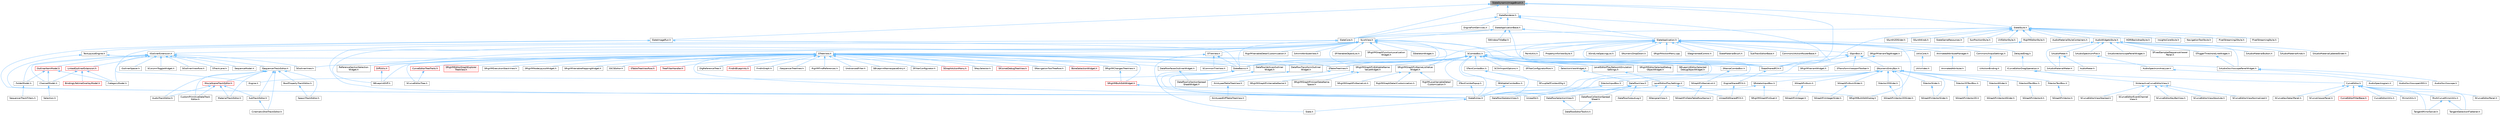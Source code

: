 digraph "SlateDynamicImageBrush.h"
{
 // INTERACTIVE_SVG=YES
 // LATEX_PDF_SIZE
  bgcolor="transparent";
  edge [fontname=Helvetica,fontsize=10,labelfontname=Helvetica,labelfontsize=10];
  node [fontname=Helvetica,fontsize=10,shape=box,height=0.2,width=0.4];
  Node1 [id="Node000001",label="SlateDynamicImageBrush.h",height=0.2,width=0.4,color="gray40", fillcolor="grey60", style="filled", fontcolor="black",tooltip=" "];
  Node1 -> Node2 [id="edge1_Node000001_Node000002",dir="back",color="steelblue1",style="solid",tooltip=" "];
  Node2 [id="Node000002",label="SlateCore.h",height=0.2,width=0.4,color="grey40", fillcolor="white", style="filled",URL="$dc/d03/SlateCore_8h.html",tooltip=" "];
  Node2 -> Node3 [id="edge2_Node000002_Node000003",dir="back",color="steelblue1",style="solid",tooltip=" "];
  Node3 [id="Node000003",label="Engine.h",height=0.2,width=0.4,color="grey40", fillcolor="white", style="filled",URL="$d1/d34/Public_2Engine_8h.html",tooltip=" "];
  Node2 -> Node4 [id="edge3_Node000002_Node000004",dir="back",color="steelblue1",style="solid",tooltip=" "];
  Node4 [id="Node000004",label="SlateBasics.h",height=0.2,width=0.4,color="grey40", fillcolor="white", style="filled",URL="$da/d2f/SlateBasics_8h.html",tooltip=" "];
  Node4 -> Node3 [id="edge4_Node000004_Node000003",dir="back",color="steelblue1",style="solid",tooltip=" "];
  Node4 -> Node5 [id="edge5_Node000004_Node000005",dir="back",color="steelblue1",style="solid",tooltip=" "];
  Node5 [id="Node000005",label="Slate.h",height=0.2,width=0.4,color="grey40", fillcolor="white", style="filled",URL="$d2/dc0/Slate_8h.html",tooltip=" "];
  Node4 -> Node6 [id="edge6_Node000004_Node000006",dir="back",color="steelblue1",style="solid",tooltip=" "];
  Node6 [id="Node000006",label="SlateExtras.h",height=0.2,width=0.4,color="grey40", fillcolor="white", style="filled",URL="$d8/dec/SlateExtras_8h.html",tooltip=" "];
  Node6 -> Node5 [id="edge7_Node000006_Node000005",dir="back",color="steelblue1",style="solid",tooltip=" "];
  Node4 -> Node7 [id="edge8_Node000004_Node000007",dir="back",color="steelblue1",style="solid",tooltip=" "];
  Node7 [id="Node000007",label="UnrealEd.h",height=0.2,width=0.4,color="grey40", fillcolor="white", style="filled",URL="$d2/d5f/UnrealEd_8h.html",tooltip=" "];
  Node1 -> Node8 [id="edge9_Node000001_Node000008",dir="back",color="steelblue1",style="solid",tooltip=" "];
  Node8 [id="Node000008",label="SlateImageRun.h",height=0.2,width=0.4,color="grey40", fillcolor="white", style="filled",URL="$d5/d9c/SlateImageRun_8h.html",tooltip=" "];
  Node8 -> Node4 [id="edge10_Node000008_Node000004",dir="back",color="steelblue1",style="solid",tooltip=" "];
  Node8 -> Node6 [id="edge11_Node000008_Node000006",dir="back",color="steelblue1",style="solid",tooltip=" "];
  Node8 -> Node9 [id="edge12_Node000008_Node000009",dir="back",color="steelblue1",style="solid",tooltip=" "];
  Node9 [id="Node000009",label="TextLayoutEngine.h",height=0.2,width=0.4,color="grey40", fillcolor="white", style="filled",URL="$da/d06/TextLayoutEngine_8h.html",tooltip=" "];
  Node9 -> Node4 [id="edge13_Node000009_Node000004",dir="back",color="steelblue1",style="solid",tooltip=" "];
  Node9 -> Node6 [id="edge14_Node000009_Node000006",dir="back",color="steelblue1",style="solid",tooltip=" "];
  Node1 -> Node10 [id="edge15_Node000001_Node000010",dir="back",color="steelblue1",style="solid",tooltip=" "];
  Node10 [id="Node000010",label="SlateRenderer.h",height=0.2,width=0.4,color="grey40", fillcolor="white", style="filled",URL="$d7/d93/SlateRenderer_8h.html",tooltip=" "];
  Node10 -> Node11 [id="edge16_Node000010_Node000011",dir="back",color="steelblue1",style="solid",tooltip=" "];
  Node11 [id="Node000011",label="EngineFontServices.h",height=0.2,width=0.4,color="grey40", fillcolor="white", style="filled",URL="$d2/df7/EngineFontServices_8h.html",tooltip=" "];
  Node10 -> Node12 [id="edge17_Node000010_Node000012",dir="back",color="steelblue1",style="solid",tooltip=" "];
  Node12 [id="Node000012",label="SlateApplication.h",height=0.2,width=0.4,color="grey40", fillcolor="white", style="filled",URL="$db/d28/SlateApplication_8h.html",tooltip=" "];
  Node12 -> Node13 [id="edge18_Node000012_Node000013",dir="back",color="steelblue1",style="solid",tooltip=" "];
  Node13 [id="Node000013",label="AnimatedAttributeManager.h",height=0.2,width=0.4,color="grey40", fillcolor="white", style="filled",URL="$d8/d68/AnimatedAttributeManager_8h.html",tooltip=" "];
  Node13 -> Node14 [id="edge19_Node000013_Node000014",dir="back",color="steelblue1",style="solid",tooltip=" "];
  Node14 [id="Node000014",label="AnimatedAttribute.h",height=0.2,width=0.4,color="grey40", fillcolor="white", style="filled",URL="$dd/df4/AnimatedAttribute_8h.html",tooltip=" "];
  Node12 -> Node15 [id="edge20_Node000012_Node000015",dir="back",color="steelblue1",style="solid",tooltip=" "];
  Node15 [id="Node000015",label="CommonUIActionRouterBase.h",height=0.2,width=0.4,color="grey40", fillcolor="white", style="filled",URL="$d9/dd5/CommonUIActionRouterBase_8h.html",tooltip=" "];
  Node12 -> Node16 [id="edge21_Node000012_Node000016",dir="back",color="steelblue1",style="solid",tooltip=" "];
  Node16 [id="Node000016",label="CommonUIInputSettings.h",height=0.2,width=0.4,color="grey40", fillcolor="white", style="filled",URL="$d4/d5b/CommonUIInputSettings_8h.html",tooltip=" "];
  Node16 -> Node17 [id="edge22_Node000016_Node000017",dir="back",color="steelblue1",style="solid",tooltip=" "];
  Node17 [id="Node000017",label="UIActionBinding.h",height=0.2,width=0.4,color="grey40", fillcolor="white", style="filled",URL="$d9/d31/UIActionBinding_8h.html",tooltip=" "];
  Node12 -> Node18 [id="edge23_Node000012_Node000018",dir="back",color="steelblue1",style="solid",tooltip=" "];
  Node18 [id="Node000018",label="DelayedDrag.h",height=0.2,width=0.4,color="grey40", fillcolor="white", style="filled",URL="$d7/d2b/DelayedDrag_8h.html",tooltip=" "];
  Node18 -> Node19 [id="edge24_Node000018_Node000019",dir="back",color="steelblue1",style="solid",tooltip=" "];
  Node19 [id="Node000019",label="ICurveEditorDragOperation.h",height=0.2,width=0.4,color="grey40", fillcolor="white", style="filled",URL="$d7/d15/ICurveEditorDragOperation_8h.html",tooltip=" "];
  Node19 -> Node20 [id="edge25_Node000019_Node000020",dir="back",color="steelblue1",style="solid",tooltip=" "];
  Node20 [id="Node000020",label="CurveEditor.h",height=0.2,width=0.4,color="grey40", fillcolor="white", style="filled",URL="$d1/d27/CurveEditor_8h.html",tooltip=" "];
  Node20 -> Node21 [id="edge26_Node000020_Node000021",dir="back",color="steelblue1",style="solid",tooltip=" "];
  Node21 [id="Node000021",label="CurveEditorFilterBase.h",height=0.2,width=0.4,color="red", fillcolor="#FFF0F0", style="filled",URL="$d9/d6a/CurveEditorFilterBase_8h.html",tooltip=" "];
  Node20 -> Node30 [id="edge27_Node000020_Node000030",dir="back",color="steelblue1",style="solid",tooltip=" "];
  Node30 [id="Node000030",label="CurveEditorUtils.h",height=0.2,width=0.4,color="grey40", fillcolor="white", style="filled",URL="$d3/d81/CurveEditorUtils_8h.html",tooltip=" "];
  Node20 -> Node31 [id="edge28_Node000020_Node000031",dir="back",color="steelblue1",style="solid",tooltip=" "];
  Node31 [id="Node000031",label="MirrorUtils.h",height=0.2,width=0.4,color="grey40", fillcolor="white", style="filled",URL="$da/d75/MirrorUtils_8h.html",tooltip=" "];
  Node20 -> Node32 [id="edge29_Node000020_Node000032",dir="back",color="steelblue1",style="solid",tooltip=" "];
  Node32 [id="Node000032",label="MultiCurveMirrorUtils.h",height=0.2,width=0.4,color="grey40", fillcolor="white", style="filled",URL="$da/d1b/MultiCurveMirrorUtils_8h.html",tooltip=" "];
  Node32 -> Node33 [id="edge30_Node000032_Node000033",dir="back",color="steelblue1",style="solid",tooltip=" "];
  Node33 [id="Node000033",label="TangentMirrorSolver.h",height=0.2,width=0.4,color="grey40", fillcolor="white", style="filled",URL="$dc/dea/TangentMirrorSolver_8h.html",tooltip=" "];
  Node32 -> Node34 [id="edge31_Node000032_Node000034",dir="back",color="steelblue1",style="solid",tooltip=" "];
  Node34 [id="Node000034",label="TangentSelectionFlattener.h",height=0.2,width=0.4,color="grey40", fillcolor="white", style="filled",URL="$d7/dd8/TangentSelectionFlattener_8h.html",tooltip=" "];
  Node20 -> Node29 [id="edge32_Node000020_Node000029",dir="back",color="steelblue1",style="solid",tooltip=" "];
  Node29 [id="Node000029",label="SCurveEditorPanel.h",height=0.2,width=0.4,color="grey40", fillcolor="white", style="filled",URL="$db/d60/SCurveEditorPanel_8h.html",tooltip=" "];
  Node20 -> Node35 [id="edge33_Node000020_Node000035",dir="back",color="steelblue1",style="solid",tooltip=" "];
  Node35 [id="Node000035",label="SCurveKeyDetailPanel.h",height=0.2,width=0.4,color="grey40", fillcolor="white", style="filled",URL="$d9/d1c/SCurveKeyDetailPanel_8h.html",tooltip=" "];
  Node20 -> Node36 [id="edge34_Node000020_Node000036",dir="back",color="steelblue1",style="solid",tooltip=" "];
  Node36 [id="Node000036",label="SCurveViewerPanel.h",height=0.2,width=0.4,color="grey40", fillcolor="white", style="filled",URL="$de/d3b/SCurveViewerPanel_8h.html",tooltip=" "];
  Node20 -> Node33 [id="edge35_Node000020_Node000033",dir="back",color="steelblue1",style="solid",tooltip=" "];
  Node20 -> Node34 [id="edge36_Node000020_Node000034",dir="back",color="steelblue1",style="solid",tooltip=" "];
  Node19 -> Node37 [id="edge37_Node000019_Node000037",dir="back",color="steelblue1",style="solid",tooltip=" "];
  Node37 [id="Node000037",label="SInteractiveCurveEditorView.h",height=0.2,width=0.4,color="grey40", fillcolor="white", style="filled",URL="$d2/dd9/SInteractiveCurveEditorView_8h.html",tooltip=" "];
  Node37 -> Node38 [id="edge38_Node000037_Node000038",dir="back",color="steelblue1",style="solid",tooltip=" "];
  Node38 [id="Node000038",label="SCurveEditorEventChannel\lView.h",height=0.2,width=0.4,color="grey40", fillcolor="white", style="filled",URL="$d9/df1/SCurveEditorEventChannelView_8h.html",tooltip=" "];
  Node37 -> Node39 [id="edge39_Node000037_Node000039",dir="back",color="steelblue1",style="solid",tooltip=" "];
  Node39 [id="Node000039",label="SCurveEditorKeyBarView.h",height=0.2,width=0.4,color="grey40", fillcolor="white", style="filled",URL="$d8/d9c/SCurveEditorKeyBarView_8h.html",tooltip=" "];
  Node37 -> Node40 [id="edge40_Node000037_Node000040",dir="back",color="steelblue1",style="solid",tooltip=" "];
  Node40 [id="Node000040",label="SCurveEditorViewAbsolute.h",height=0.2,width=0.4,color="grey40", fillcolor="white", style="filled",URL="$d0/d52/SCurveEditorViewAbsolute_8h.html",tooltip=" "];
  Node37 -> Node41 [id="edge41_Node000037_Node000041",dir="back",color="steelblue1",style="solid",tooltip=" "];
  Node41 [id="Node000041",label="SCurveEditorViewNormalized.h",height=0.2,width=0.4,color="grey40", fillcolor="white", style="filled",URL="$d5/de3/SCurveEditorViewNormalized_8h.html",tooltip=" "];
  Node37 -> Node42 [id="edge42_Node000037_Node000042",dir="back",color="steelblue1",style="solid",tooltip=" "];
  Node42 [id="Node000042",label="SCurveEditorViewStacked.h",height=0.2,width=0.4,color="grey40", fillcolor="white", style="filled",URL="$d0/d5a/SCurveEditorViewStacked_8h.html",tooltip=" "];
  Node12 -> Node43 [id="edge43_Node000012_Node000043",dir="back",color="steelblue1",style="solid",tooltip=" "];
  Node43 [id="Node000043",label="PaintUtils.h",height=0.2,width=0.4,color="grey40", fillcolor="white", style="filled",URL="$d9/da6/PaintUtils_8h.html",tooltip=" "];
  Node12 -> Node44 [id="edge44_Node000012_Node000044",dir="back",color="steelblue1",style="solid",tooltip=" "];
  Node44 [id="Node000044",label="PropertyInfoViewStyle.h",height=0.2,width=0.4,color="grey40", fillcolor="white", style="filled",URL="$d0/da8/PropertyInfoViewStyle_8h.html",tooltip=" "];
  Node12 -> Node45 [id="edge45_Node000012_Node000045",dir="back",color="steelblue1",style="solid",tooltip=" "];
  Node45 [id="Node000045",label="SComboBox.h",height=0.2,width=0.4,color="grey40", fillcolor="white", style="filled",URL="$d2/dd5/SComboBox_8h.html",tooltip=" "];
  Node45 -> Node46 [id="edge46_Node000045_Node000046",dir="back",color="steelblue1",style="solid",tooltip=" "];
  Node46 [id="Node000046",label="DataflowTransformOutliner\lWidget.h",height=0.2,width=0.4,color="grey40", fillcolor="white", style="filled",URL="$d8/df9/DataflowTransformOutlinerWidget_8h.html",tooltip=" "];
  Node46 -> Node47 [id="edge47_Node000046_Node000047",dir="back",color="steelblue1",style="solid",tooltip=" "];
  Node47 [id="Node000047",label="DataflowCollectionSpread\lSheetWidget.h",height=0.2,width=0.4,color="grey40", fillcolor="white", style="filled",URL="$da/da3/DataflowCollectionSpreadSheetWidget_8h.html",tooltip=" "];
  Node45 -> Node48 [id="edge48_Node000045_Node000048",dir="back",color="steelblue1",style="solid",tooltip=" "];
  Node48 [id="Node000048",label="DataflowVerticesOutliner\lWidget.h",height=0.2,width=0.4,color="grey40", fillcolor="white", style="filled",URL="$dd/deb/DataflowVerticesOutlinerWidget_8h.html",tooltip=" "];
  Node48 -> Node47 [id="edge49_Node000048_Node000047",dir="back",color="steelblue1",style="solid",tooltip=" "];
  Node45 -> Node49 [id="edge50_Node000045_Node000049",dir="back",color="steelblue1",style="solid",tooltip=" "];
  Node49 [id="Node000049",label="LevelEditorPlayNetworkEmulation\lSettings.h",height=0.2,width=0.4,color="grey40", fillcolor="white", style="filled",URL="$d4/d35/LevelEditorPlayNetworkEmulationSettings_8h.html",tooltip=" "];
  Node49 -> Node50 [id="edge51_Node000049_Node000050",dir="back",color="steelblue1",style="solid",tooltip=" "];
  Node50 [id="Node000050",label="LevelEditorPlaySettings.h",height=0.2,width=0.4,color="grey40", fillcolor="white", style="filled",URL="$d4/d3b/LevelEditorPlaySettings_8h.html",tooltip=" "];
  Node50 -> Node51 [id="edge52_Node000050_Node000051",dir="back",color="steelblue1",style="solid",tooltip=" "];
  Node51 [id="Node000051",label="SDesignerView.h",height=0.2,width=0.4,color="grey40", fillcolor="white", style="filled",URL="$d2/d14/SDesignerView_8h.html",tooltip=" "];
  Node50 -> Node7 [id="edge53_Node000050_Node000007",dir="back",color="steelblue1",style="solid",tooltip=" "];
  Node50 -> Node52 [id="edge54_Node000050_Node000052",dir="back",color="steelblue1",style="solid",tooltip=" "];
  Node52 [id="Node000052",label="UnrealEdSharedPCH.h",height=0.2,width=0.4,color="grey40", fillcolor="white", style="filled",URL="$d1/de6/UnrealEdSharedPCH_8h.html",tooltip=" "];
  Node45 -> Node53 [id="edge55_Node000045_Node000053",dir="back",color="steelblue1",style="solid",tooltip=" "];
  Node53 [id="Node000053",label="SAudioOscilloscopePanelWidget.h",height=0.2,width=0.4,color="grey40", fillcolor="white", style="filled",URL="$db/d7e/SAudioOscilloscopePanelWidget_8h.html",tooltip=" "];
  Node53 -> Node54 [id="edge56_Node000053_Node000054",dir="back",color="steelblue1",style="solid",tooltip=" "];
  Node54 [id="Node000054",label="AudioOscilloscope.h",height=0.2,width=0.4,color="grey40", fillcolor="white", style="filled",URL="$d5/d81/AudioOscilloscope_8h.html",tooltip=" "];
  Node53 -> Node55 [id="edge57_Node000053_Node000055",dir="back",color="steelblue1",style="solid",tooltip=" "];
  Node55 [id="Node000055",label="AudioOscilloscopeUMG.h",height=0.2,width=0.4,color="grey40", fillcolor="white", style="filled",URL="$df/de7/AudioOscilloscopeUMG_8h.html",tooltip=" "];
  Node45 -> Node56 [id="edge58_Node000045_Node000056",dir="back",color="steelblue1",style="solid",tooltip=" "];
  Node56 [id="Node000056",label="SBlueprintEditorSelected\lDebugObjectWidget.h",height=0.2,width=0.4,color="grey40", fillcolor="white", style="filled",URL="$de/d6c/SBlueprintEditorSelectedDebugObjectWidget_8h.html",tooltip=" "];
  Node45 -> Node57 [id="edge59_Node000045_Node000057",dir="back",color="steelblue1",style="solid",tooltip=" "];
  Node57 [id="Node000057",label="SCSVImportOptions.h",height=0.2,width=0.4,color="grey40", fillcolor="white", style="filled",URL="$d7/dfe/SCSVImportOptions_8h.html",tooltip=" "];
  Node45 -> Node58 [id="edge60_Node000045_Node000058",dir="back",color="steelblue1",style="solid",tooltip=" "];
  Node58 [id="Node000058",label="SEditableComboBox.h",height=0.2,width=0.4,color="grey40", fillcolor="white", style="filled",URL="$d0/d8c/SEditableComboBox_8h.html",tooltip=" "];
  Node58 -> Node6 [id="edge61_Node000058_Node000006",dir="back",color="steelblue1",style="solid",tooltip=" "];
  Node45 -> Node59 [id="edge62_Node000045_Node000059",dir="back",color="steelblue1",style="solid",tooltip=" "];
  Node59 [id="Node000059",label="SFilterConfiguratorRow.h",height=0.2,width=0.4,color="grey40", fillcolor="white", style="filled",URL="$d2/d18/SFilterConfiguratorRow_8h.html",tooltip=" "];
  Node45 -> Node60 [id="edge63_Node000045_Node000060",dir="back",color="steelblue1",style="solid",tooltip=" "];
  Node60 [id="Node000060",label="SNameComboBox.h",height=0.2,width=0.4,color="grey40", fillcolor="white", style="filled",URL="$d8/d4b/SNameComboBox_8h.html",tooltip=" "];
  Node60 -> Node61 [id="edge64_Node000060_Node000061",dir="back",color="steelblue1",style="solid",tooltip=" "];
  Node61 [id="Node000061",label="SGraphPinNameList.h",height=0.2,width=0.4,color="grey40", fillcolor="white", style="filled",URL="$d4/d09/SGraphPinNameList_8h.html",tooltip=" "];
  Node61 -> Node62 [id="edge65_Node000061_Node000062",dir="back",color="steelblue1",style="solid",tooltip=" "];
  Node62 [id="Node000062",label="SGraphPinDataTableRowName.h",height=0.2,width=0.4,color="grey40", fillcolor="white", style="filled",URL="$d3/d40/SGraphPinDataTableRowName_8h.html",tooltip=" "];
  Node45 -> Node63 [id="edge66_Node000045_Node000063",dir="back",color="steelblue1",style="solid",tooltip=" "];
  Node63 [id="Node000063",label="SRigVMEditorSelectedDebug\lObjectWidget.h",height=0.2,width=0.4,color="grey40", fillcolor="white", style="filled",URL="$d9/dcd/SRigVMEditorSelectedDebugObjectWidget_8h.html",tooltip=" "];
  Node45 -> Node64 [id="edge67_Node000045_Node000064",dir="back",color="steelblue1",style="solid",tooltip=" "];
  Node64 [id="Node000064",label="SRigVMGraphPinEditableName\lValueWidget.h",height=0.2,width=0.4,color="grey40", fillcolor="white", style="filled",URL="$da/d0c/SRigVMGraphPinEditableNameValueWidget_8h.html",tooltip=" "];
  Node64 -> Node65 [id="edge68_Node000064_Node000065",dir="back",color="steelblue1",style="solid",tooltip=" "];
  Node65 [id="Node000065",label="SRigVMGraphPinUserDataName\lSpace.h",height=0.2,width=0.4,color="grey40", fillcolor="white", style="filled",URL="$d7/dfd/SRigVMGraphPinUserDataNameSpace_8h.html",tooltip=" "];
  Node64 -> Node66 [id="edge69_Node000064_Node000066",dir="back",color="steelblue1",style="solid",tooltip=" "];
  Node66 [id="Node000066",label="SRigVMGraphPinVariableName.h",height=0.2,width=0.4,color="grey40", fillcolor="white", style="filled",URL="$d0/da1/SRigVMGraphPinVariableName_8h.html",tooltip=" "];
  Node45 -> Node67 [id="edge70_Node000045_Node000067",dir="back",color="steelblue1",style="solid",tooltip=" "];
  Node67 [id="Node000067",label="SRigVMGraphPinNameListValue\lWidget.h",height=0.2,width=0.4,color="grey40", fillcolor="white", style="filled",URL="$dc/dac/SRigVMGraphPinNameListValueWidget_8h.html",tooltip=" "];
  Node67 -> Node68 [id="edge71_Node000067_Node000068",dir="back",color="steelblue1",style="solid",tooltip=" "];
  Node68 [id="Node000068",label="RigVMGraphDetailCustomization.h",height=0.2,width=0.4,color="grey40", fillcolor="white", style="filled",URL="$da/d8c/RigVMGraphDetailCustomization_8h.html",tooltip=" "];
  Node67 -> Node69 [id="edge72_Node000067_Node000069",dir="back",color="steelblue1",style="solid",tooltip=" "];
  Node69 [id="Node000069",label="RigVMLocalVariableDetail\lCustomization.h",height=0.2,width=0.4,color="grey40", fillcolor="white", style="filled",URL="$de/de8/RigVMLocalVariableDetailCustomization_8h.html",tooltip=" "];
  Node67 -> Node70 [id="edge73_Node000067_Node000070",dir="back",color="steelblue1",style="solid",tooltip=" "];
  Node70 [id="Node000070",label="SRigVMGraphPinNameList.h",height=0.2,width=0.4,color="grey40", fillcolor="white", style="filled",URL="$d7/dfc/SRigVMGraphPinNameList_8h.html",tooltip=" "];
  Node45 -> Node71 [id="edge74_Node000045_Node000071",dir="back",color="steelblue1",style="solid",tooltip=" "];
  Node71 [id="Node000071",label="STableTreeView.h",height=0.2,width=0.4,color="grey40", fillcolor="white", style="filled",URL="$dd/d46/STableTreeView_8h.html",tooltip=" "];
  Node71 -> Node72 [id="edge75_Node000071_Node000072",dir="back",color="steelblue1",style="solid",tooltip=" "];
  Node72 [id="Node000072",label="SUntypedTableTreeView.h",height=0.2,width=0.4,color="grey40", fillcolor="white", style="filled",URL="$da/dc1/SUntypedTableTreeView_8h.html",tooltip=" "];
  Node72 -> Node73 [id="edge76_Node000072_Node000073",dir="back",color="steelblue1",style="solid",tooltip=" "];
  Node73 [id="Node000073",label="SUntypedDiffTableTreeView.h",height=0.2,width=0.4,color="grey40", fillcolor="white", style="filled",URL="$d2/dd2/SUntypedDiffTableTreeView_8h.html",tooltip=" "];
  Node45 -> Node74 [id="edge77_Node000045_Node000074",dir="back",color="steelblue1",style="solid",tooltip=" "];
  Node74 [id="Node000074",label="STextComboBox.h",height=0.2,width=0.4,color="grey40", fillcolor="white", style="filled",URL="$d6/d14/STextComboBox_8h.html",tooltip=" "];
  Node74 -> Node75 [id="edge78_Node000074_Node000075",dir="back",color="steelblue1",style="solid",tooltip=" "];
  Node75 [id="Node000075",label="SFixupSelfContextDlg.h",height=0.2,width=0.4,color="grey40", fillcolor="white", style="filled",URL="$d5/da4/SFixupSelfContextDlg_8h.html",tooltip=" "];
  Node74 -> Node6 [id="edge79_Node000074_Node000006",dir="back",color="steelblue1",style="solid",tooltip=" "];
  Node45 -> Node76 [id="edge80_Node000045_Node000076",dir="back",color="steelblue1",style="solid",tooltip=" "];
  Node76 [id="Node000076",label="STextComboPopup.h",height=0.2,width=0.4,color="grey40", fillcolor="white", style="filled",URL="$d1/d76/STextComboPopup_8h.html",tooltip=" "];
  Node76 -> Node6 [id="edge81_Node000076_Node000006",dir="back",color="steelblue1",style="solid",tooltip=" "];
  Node45 -> Node77 [id="edge82_Node000045_Node000077",dir="back",color="steelblue1",style="solid",tooltip=" "];
  Node77 [id="Node000077",label="SelectionViewWidget.h",height=0.2,width=0.4,color="grey40", fillcolor="white", style="filled",URL="$dc/db5/SelectionViewWidget_8h.html",tooltip=" "];
  Node77 -> Node78 [id="edge83_Node000077_Node000078",dir="back",color="steelblue1",style="solid",tooltip=" "];
  Node78 [id="Node000078",label="DataflowView.h",height=0.2,width=0.4,color="grey40", fillcolor="white", style="filled",URL="$d4/d2e/DataflowView_8h.html",tooltip=" "];
  Node78 -> Node79 [id="edge84_Node000078_Node000079",dir="back",color="steelblue1",style="solid",tooltip=" "];
  Node79 [id="Node000079",label="DataflowCollectionSpread\lSheet.h",height=0.2,width=0.4,color="grey40", fillcolor="white", style="filled",URL="$da/da7/DataflowCollectionSpreadSheet_8h.html",tooltip=" "];
  Node79 -> Node80 [id="edge85_Node000079_Node000080",dir="back",color="steelblue1",style="solid",tooltip=" "];
  Node80 [id="Node000080",label="DataflowEditorToolkit.h",height=0.2,width=0.4,color="grey40", fillcolor="white", style="filled",URL="$d8/d80/DataflowEditorToolkit_8h.html",tooltip=" "];
  Node78 -> Node81 [id="edge86_Node000078_Node000081",dir="back",color="steelblue1",style="solid",tooltip=" "];
  Node81 [id="Node000081",label="DataflowOutputLog.h",height=0.2,width=0.4,color="grey40", fillcolor="white", style="filled",URL="$df/d1e/DataflowOutputLog_8h.html",tooltip=" "];
  Node78 -> Node82 [id="edge87_Node000078_Node000082",dir="back",color="steelblue1",style="solid",tooltip=" "];
  Node82 [id="Node000082",label="DataflowSelectionView.h",height=0.2,width=0.4,color="grey40", fillcolor="white", style="filled",URL="$d6/d34/DataflowSelectionView_8h.html",tooltip=" "];
  Node82 -> Node80 [id="edge88_Node000082_Node000080",dir="back",color="steelblue1",style="solid",tooltip=" "];
  Node78 -> Node83 [id="edge89_Node000078_Node000083",dir="back",color="steelblue1",style="solid",tooltip=" "];
  Node83 [id="Node000083",label="DataflowSkeletonView.h",height=0.2,width=0.4,color="grey40", fillcolor="white", style="filled",URL="$d7/df7/DataflowSkeletonView_8h.html",tooltip=" "];
  Node45 -> Node4 [id="edge90_Node000045_Node000004",dir="back",color="steelblue1",style="solid",tooltip=" "];
  Node45 -> Node6 [id="edge91_Node000045_Node000006",dir="back",color="steelblue1",style="solid",tooltip=" "];
  Node45 -> Node84 [id="edge92_Node000045_Node000084",dir="back",color="steelblue1",style="solid",tooltip=" "];
  Node84 [id="Node000084",label="SlateSharedPCH.h",height=0.2,width=0.4,color="grey40", fillcolor="white", style="filled",URL="$d1/dfc/SlateSharedPCH_8h.html",tooltip=" "];
  Node84 -> Node85 [id="edge93_Node000084_Node000085",dir="back",color="steelblue1",style="solid",tooltip=" "];
  Node85 [id="Node000085",label="EngineSharedPCH.h",height=0.2,width=0.4,color="grey40", fillcolor="white", style="filled",URL="$dc/dbb/EngineSharedPCH_8h.html",tooltip=" "];
  Node85 -> Node52 [id="edge94_Node000085_Node000052",dir="back",color="steelblue1",style="solid",tooltip=" "];
  Node12 -> Node86 [id="edge95_Node000012_Node000086",dir="back",color="steelblue1",style="solid",tooltip=" "];
  Node86 [id="Node000086",label="SGridLineSpacingList.h",height=0.2,width=0.4,color="grey40", fillcolor="white", style="filled",URL="$db/d48/SGridLineSpacingList_8h.html",tooltip=" "];
  Node12 -> Node87 [id="edge96_Node000012_Node000087",dir="back",color="steelblue1",style="solid",tooltip=" "];
  Node87 [id="Node000087",label="SNumericDropDown.h",height=0.2,width=0.4,color="grey40", fillcolor="white", style="filled",URL="$d3/d12/SNumericDropDown_8h.html",tooltip=" "];
  Node12 -> Node88 [id="edge97_Node000012_Node000088",dir="back",color="steelblue1",style="solid",tooltip=" "];
  Node88 [id="Node000088",label="SRigVMActionMenu.cpp",height=0.2,width=0.4,color="grey40", fillcolor="white", style="filled",URL="$dc/d4c/SRigVMActionMenu_8cpp.html",tooltip=" "];
  Node12 -> Node89 [id="edge98_Node000012_Node000089",dir="back",color="steelblue1",style="solid",tooltip=" "];
  Node89 [id="Node000089",label="SRigVMBulkEditDialog.h",height=0.2,width=0.4,color="grey40", fillcolor="white", style="filled",URL="$dd/d89/SRigVMBulkEditDialog_8h.html",tooltip=" "];
  Node12 -> Node90 [id="edge99_Node000012_Node000090",dir="back",color="steelblue1",style="solid",tooltip=" "];
  Node90 [id="Node000090",label="SSegmentedControl.h",height=0.2,width=0.4,color="grey40", fillcolor="white", style="filled",URL="$d3/d4f/SSegmentedControl_8h.html",tooltip=" "];
  Node12 -> Node91 [id="edge100_Node000012_Node000091",dir="back",color="steelblue1",style="solid",tooltip=" "];
  Node91 [id="Node000091",label="SSpinBox.h",height=0.2,width=0.4,color="grey40", fillcolor="white", style="filled",URL="$d5/da5/SSpinBox_8h.html",tooltip=" "];
  Node91 -> Node92 [id="edge101_Node000091_Node000092",dir="back",color="steelblue1",style="solid",tooltip=" "];
  Node92 [id="Node000092",label="SNumericEntryBox.h",height=0.2,width=0.4,color="grey40", fillcolor="white", style="filled",URL="$d8/d1a/SNumericEntryBox_8h.html",tooltip=" "];
  Node92 -> Node93 [id="edge102_Node000092_Node000093",dir="back",color="steelblue1",style="solid",tooltip=" "];
  Node93 [id="Node000093",label="SGraphPinNum.h",height=0.2,width=0.4,color="grey40", fillcolor="white", style="filled",URL="$d7/da4/SGraphPinNum_8h.html",tooltip=" "];
  Node93 -> Node94 [id="edge103_Node000093_Node000094",dir="back",color="steelblue1",style="solid",tooltip=" "];
  Node94 [id="Node000094",label="SGraphPinInteger.h",height=0.2,width=0.4,color="grey40", fillcolor="white", style="filled",URL="$df/d54/SGraphPinInteger_8h.html",tooltip=" "];
  Node92 -> Node95 [id="edge104_Node000092_Node000095",dir="back",color="steelblue1",style="solid",tooltip=" "];
  Node95 [id="Node000095",label="SGraphPinNumSlider.h",height=0.2,width=0.4,color="grey40", fillcolor="white", style="filled",URL="$d5/d00/SGraphPinNumSlider_8h.html",tooltip=" "];
  Node95 -> Node96 [id="edge105_Node000095_Node000096",dir="back",color="steelblue1",style="solid",tooltip=" "];
  Node96 [id="Node000096",label="SGraphPinIntegerSlider.h",height=0.2,width=0.4,color="grey40", fillcolor="white", style="filled",URL="$da/d60/SGraphPinIntegerSlider_8h.html",tooltip=" "];
  Node92 -> Node97 [id="edge106_Node000092_Node000097",dir="back",color="steelblue1",style="solid",tooltip=" "];
  Node97 [id="Node000097",label="SGraphPinVector2DSlider.h",height=0.2,width=0.4,color="grey40", fillcolor="white", style="filled",URL="$d7/d05/SGraphPinVector2DSlider_8h.html",tooltip=" "];
  Node92 -> Node98 [id="edge107_Node000092_Node000098",dir="back",color="steelblue1",style="solid",tooltip=" "];
  Node98 [id="Node000098",label="SGraphPinVectorSlider.h",height=0.2,width=0.4,color="grey40", fillcolor="white", style="filled",URL="$dc/d38/SGraphPinVectorSlider_8h.html",tooltip=" "];
  Node92 -> Node99 [id="edge108_Node000092_Node000099",dir="back",color="steelblue1",style="solid",tooltip=" "];
  Node99 [id="Node000099",label="SRotatorInputBox.h",height=0.2,width=0.4,color="grey40", fillcolor="white", style="filled",URL="$de/dd2/SRotatorInputBox_8h.html",tooltip=" "];
  Node99 -> Node100 [id="edge109_Node000099_Node000100",dir="back",color="steelblue1",style="solid",tooltip=" "];
  Node100 [id="Node000100",label="SRigVMGraphPinQuat.h",height=0.2,width=0.4,color="grey40", fillcolor="white", style="filled",URL="$de/dda/SRigVMGraphPinQuat_8h.html",tooltip=" "];
  Node99 -> Node6 [id="edge110_Node000099_Node000006",dir="back",color="steelblue1",style="solid",tooltip=" "];
  Node92 -> Node101 [id="edge111_Node000092_Node000101",dir="back",color="steelblue1",style="solid",tooltip=" "];
  Node101 [id="Node000101",label="SVector2DSlider.h",height=0.2,width=0.4,color="grey40", fillcolor="white", style="filled",URL="$de/d67/SVector2DSlider_8h.html",tooltip=" "];
  Node101 -> Node97 [id="edge112_Node000101_Node000097",dir="back",color="steelblue1",style="solid",tooltip=" "];
  Node92 -> Node102 [id="edge113_Node000092_Node000102",dir="back",color="steelblue1",style="solid",tooltip=" "];
  Node102 [id="Node000102",label="SVector2DTextBox.h",height=0.2,width=0.4,color="grey40", fillcolor="white", style="filled",URL="$d6/d71/SVector2DTextBox_8h.html",tooltip=" "];
  Node102 -> Node103 [id="edge114_Node000102_Node000103",dir="back",color="steelblue1",style="solid",tooltip=" "];
  Node103 [id="Node000103",label="SGraphPinVector2D.h",height=0.2,width=0.4,color="grey40", fillcolor="white", style="filled",URL="$d7/d67/SGraphPinVector2D_8h.html",tooltip=" "];
  Node92 -> Node104 [id="edge115_Node000092_Node000104",dir="back",color="steelblue1",style="solid",tooltip=" "];
  Node104 [id="Node000104",label="SVector4Slider.h",height=0.2,width=0.4,color="grey40", fillcolor="white", style="filled",URL="$d4/dec/SVector4Slider_8h.html",tooltip=" "];
  Node104 -> Node105 [id="edge116_Node000104_Node000105",dir="back",color="steelblue1",style="solid",tooltip=" "];
  Node105 [id="Node000105",label="SGraphPinVector4Slider.h",height=0.2,width=0.4,color="grey40", fillcolor="white", style="filled",URL="$d9/db8/SGraphPinVector4Slider_8h.html",tooltip=" "];
  Node92 -> Node106 [id="edge117_Node000092_Node000106",dir="back",color="steelblue1",style="solid",tooltip=" "];
  Node106 [id="Node000106",label="SVector4TextBox.h",height=0.2,width=0.4,color="grey40", fillcolor="white", style="filled",URL="$dd/da4/SVector4TextBox_8h.html",tooltip=" "];
  Node106 -> Node107 [id="edge118_Node000106_Node000107",dir="back",color="steelblue1",style="solid",tooltip=" "];
  Node107 [id="Node000107",label="SGraphPinVector4.h",height=0.2,width=0.4,color="grey40", fillcolor="white", style="filled",URL="$d4/d94/SGraphPinVector4_8h.html",tooltip=" "];
  Node92 -> Node108 [id="edge119_Node000092_Node000108",dir="back",color="steelblue1",style="solid",tooltip=" "];
  Node108 [id="Node000108",label="SVectorInputBox.h",height=0.2,width=0.4,color="grey40", fillcolor="white", style="filled",URL="$df/d44/SVectorInputBox_8h.html",tooltip=" "];
  Node108 -> Node6 [id="edge120_Node000108_Node000006",dir="back",color="steelblue1",style="solid",tooltip=" "];
  Node92 -> Node109 [id="edge121_Node000092_Node000109",dir="back",color="steelblue1",style="solid",tooltip=" "];
  Node109 [id="Node000109",label="SVectorSlider.h",height=0.2,width=0.4,color="grey40", fillcolor="white", style="filled",URL="$d2/db5/SVectorSlider_8h.html",tooltip=" "];
  Node109 -> Node98 [id="edge122_Node000109_Node000098",dir="back",color="steelblue1",style="solid",tooltip=" "];
  Node92 -> Node110 [id="edge123_Node000092_Node000110",dir="back",color="steelblue1",style="solid",tooltip=" "];
  Node110 [id="Node000110",label="SVectorTextBox.h",height=0.2,width=0.4,color="grey40", fillcolor="white", style="filled",URL="$df/db8/SVectorTextBox_8h.html",tooltip=" "];
  Node110 -> Node111 [id="edge124_Node000110_Node000111",dir="back",color="steelblue1",style="solid",tooltip=" "];
  Node111 [id="Node000111",label="SGraphPinVector.h",height=0.2,width=0.4,color="grey40", fillcolor="white", style="filled",URL="$d8/de7/SGraphPinVector_8h.html",tooltip=" "];
  Node92 -> Node6 [id="edge125_Node000092_Node000006",dir="back",color="steelblue1",style="solid",tooltip=" "];
  Node91 -> Node112 [id="edge126_Node000091_Node000112",dir="back",color="steelblue1",style="solid",tooltip=" "];
  Node112 [id="Node000112",label="STransformViewportToolbar.h",height=0.2,width=0.4,color="grey40", fillcolor="white", style="filled",URL="$d8/da8/STransformViewportToolbar_8h.html",tooltip=" "];
  Node91 -> Node4 [id="edge127_Node000091_Node000004",dir="back",color="steelblue1",style="solid",tooltip=" "];
  Node91 -> Node6 [id="edge128_Node000091_Node000006",dir="back",color="steelblue1",style="solid",tooltip=" "];
  Node12 -> Node4 [id="edge129_Node000012_Node000004",dir="back",color="steelblue1",style="solid",tooltip=" "];
  Node12 -> Node6 [id="edge130_Node000012_Node000006",dir="back",color="steelblue1",style="solid",tooltip=" "];
  Node12 -> Node113 [id="edge131_Node000012_Node000113",dir="back",color="steelblue1",style="solid",tooltip=" "];
  Node113 [id="Node000113",label="SlateMaterialBrush.h",height=0.2,width=0.4,color="grey40", fillcolor="white", style="filled",URL="$d0/d58/SlateMaterialBrush_8h.html",tooltip=" "];
  Node12 -> Node84 [id="edge132_Node000012_Node000084",dir="back",color="steelblue1",style="solid",tooltip=" "];
  Node12 -> Node114 [id="edge133_Node000012_Node000114",dir="back",color="steelblue1",style="solid",tooltip=" "];
  Node114 [id="Node000114",label="SubTrackEditorBase.h",height=0.2,width=0.4,color="grey40", fillcolor="white", style="filled",URL="$db/d33/SubTrackEditorBase_8h.html",tooltip=" "];
  Node12 -> Node115 [id="edge134_Node000012_Node000115",dir="back",color="steelblue1",style="solid",tooltip=" "];
  Node115 [id="Node000115",label="UtilsCore.h",height=0.2,width=0.4,color="grey40", fillcolor="white", style="filled",URL="$d2/d12/UtilsCore_8h.html",tooltip=" "];
  Node115 -> Node116 [id="edge135_Node000115_Node000116",dir="back",color="steelblue1",style="solid",tooltip=" "];
  Node116 [id="Node000116",label="UtilsVideo.h",height=0.2,width=0.4,color="grey40", fillcolor="white", style="filled",URL="$d0/d2e/UtilsVideo_8h.html",tooltip=" "];
  Node10 -> Node117 [id="edge136_Node000010_Node000117",dir="back",color="steelblue1",style="solid",tooltip=" "];
  Node117 [id="Node000117",label="SlateApplicationBase.h",height=0.2,width=0.4,color="grey40", fillcolor="white", style="filled",URL="$d2/dfe/SlateApplicationBase_8h.html",tooltip=" "];
  Node117 -> Node118 [id="edge137_Node000117_Node000118",dir="back",color="steelblue1",style="solid",tooltip=" "];
  Node118 [id="Node000118",label="SListView.h",height=0.2,width=0.4,color="grey40", fillcolor="white", style="filled",URL="$db/db5/SListView_8h.html",tooltip=" "];
  Node118 -> Node78 [id="edge138_Node000118_Node000078",dir="back",color="steelblue1",style="solid",tooltip=" "];
  Node118 -> Node119 [id="edge139_Node000118_Node000119",dir="back",color="steelblue1",style="solid",tooltip=" "];
  Node119 [id="Node000119",label="IOutlinerExtension.h",height=0.2,width=0.4,color="grey40", fillcolor="white", style="filled",URL="$db/d1a/IOutlinerExtension_8h.html",tooltip=" "];
  Node119 -> Node120 [id="edge140_Node000119_Node000120",dir="back",color="steelblue1",style="solid",tooltip=" "];
  Node120 [id="Node000120",label="CategoryModel.h",height=0.2,width=0.4,color="grey40", fillcolor="white", style="filled",URL="$db/dfe/CategoryModel_8h.html",tooltip=" "];
  Node119 -> Node121 [id="edge141_Node000119_Node000121",dir="back",color="steelblue1",style="solid",tooltip=" "];
  Node121 [id="Node000121",label="ChannelModel.h",height=0.2,width=0.4,color="grey40", fillcolor="white", style="filled",URL="$de/d30/ChannelModel_8h.html",tooltip=" "];
  Node121 -> Node122 [id="edge142_Node000121_Node000122",dir="back",color="steelblue1",style="solid",tooltip=" "];
  Node122 [id="Node000122",label="Selection.h",height=0.2,width=0.4,color="grey40", fillcolor="white", style="filled",URL="$dd/dc2/Editor_2Sequencer_2Public_2MVVM_2Selection_2Selection_8h.html",tooltip=" "];
  Node119 -> Node123 [id="edge143_Node000119_Node000123",dir="back",color="steelblue1",style="solid",tooltip=" "];
  Node123 [id="Node000123",label="FolderModel.h",height=0.2,width=0.4,color="grey40", fillcolor="white", style="filled",URL="$d4/d1d/FolderModel_8h.html",tooltip=" "];
  Node123 -> Node124 [id="edge144_Node000123_Node000124",dir="back",color="steelblue1",style="solid",tooltip=" "];
  Node124 [id="Node000124",label="SequencerTrackFilters.h",height=0.2,width=0.4,color="grey40", fillcolor="white", style="filled",URL="$df/d72/SequencerTrackFilters_8h.html",tooltip=" "];
  Node119 -> Node125 [id="edge145_Node000119_Node000125",dir="back",color="steelblue1",style="solid",tooltip=" "];
  Node125 [id="Node000125",label="ISequencerTrackEditor.h",height=0.2,width=0.4,color="grey40", fillcolor="white", style="filled",URL="$df/dca/ISequencerTrackEditor_8h.html",tooltip=" "];
  Node125 -> Node126 [id="edge146_Node000125_Node000126",dir="back",color="steelblue1",style="solid",tooltip=" "];
  Node126 [id="Node000126",label="AudioTrackEditor.h",height=0.2,width=0.4,color="grey40", fillcolor="white", style="filled",URL="$dd/d96/AudioTrackEditor_8h.html",tooltip=" "];
  Node125 -> Node127 [id="edge147_Node000125_Node000127",dir="back",color="steelblue1",style="solid",tooltip=" "];
  Node127 [id="Node000127",label="BoolPropertyTrackEditor.h",height=0.2,width=0.4,color="grey40", fillcolor="white", style="filled",URL="$db/d07/BoolPropertyTrackEditor_8h.html",tooltip=" "];
  Node127 -> Node128 [id="edge148_Node000127_Node000128",dir="back",color="steelblue1",style="solid",tooltip=" "];
  Node128 [id="Node000128",label="SpawnTrackEditor.h",height=0.2,width=0.4,color="grey40", fillcolor="white", style="filled",URL="$d5/dac/SpawnTrackEditor_8h.html",tooltip=" "];
  Node125 -> Node129 [id="edge149_Node000125_Node000129",dir="back",color="steelblue1",style="solid",tooltip=" "];
  Node129 [id="Node000129",label="CinematicShotTrackEditor.h",height=0.2,width=0.4,color="grey40", fillcolor="white", style="filled",URL="$d3/d0c/CinematicShotTrackEditor_8h.html",tooltip=" "];
  Node125 -> Node130 [id="edge150_Node000125_Node000130",dir="back",color="steelblue1",style="solid",tooltip=" "];
  Node130 [id="Node000130",label="CustomPrimitiveDataTrack\lEditor.h",height=0.2,width=0.4,color="grey40", fillcolor="white", style="filled",URL="$dc/d8f/CustomPrimitiveDataTrackEditor_8h.html",tooltip=" "];
  Node125 -> Node131 [id="edge151_Node000125_Node000131",dir="back",color="steelblue1",style="solid",tooltip=" "];
  Node131 [id="Node000131",label="MaterialTrackEditor.h",height=0.2,width=0.4,color="grey40", fillcolor="white", style="filled",URL="$d1/d9f/MaterialTrackEditor_8h.html",tooltip=" "];
  Node125 -> Node132 [id="edge152_Node000125_Node000132",dir="back",color="steelblue1",style="solid",tooltip=" "];
  Node132 [id="Node000132",label="MovieSceneTrackEditor.h",height=0.2,width=0.4,color="red", fillcolor="#FFF0F0", style="filled",URL="$db/d6c/MovieSceneTrackEditor_8h.html",tooltip=" "];
  Node132 -> Node126 [id="edge153_Node000132_Node000126",dir="back",color="steelblue1",style="solid",tooltip=" "];
  Node132 -> Node130 [id="edge154_Node000132_Node000130",dir="back",color="steelblue1",style="solid",tooltip=" "];
  Node132 -> Node131 [id="edge155_Node000132_Node000131",dir="back",color="steelblue1",style="solid",tooltip=" "];
  Node132 -> Node138 [id="edge156_Node000132_Node000138",dir="back",color="steelblue1",style="solid",tooltip=" "];
  Node138 [id="Node000138",label="SubTrackEditor.h",height=0.2,width=0.4,color="grey40", fillcolor="white", style="filled",URL="$d8/d5b/SubTrackEditor_8h.html",tooltip=" "];
  Node138 -> Node129 [id="edge157_Node000138_Node000129",dir="back",color="steelblue1",style="solid",tooltip=" "];
  Node125 -> Node128 [id="edge158_Node000125_Node000128",dir="back",color="steelblue1",style="solid",tooltip=" "];
  Node125 -> Node138 [id="edge159_Node000125_Node000138",dir="back",color="steelblue1",style="solid",tooltip=" "];
  Node119 -> Node156 [id="edge160_Node000119_Node000156",dir="back",color="steelblue1",style="solid",tooltip=" "];
  Node156 [id="Node000156",label="LinkedOutlinerExtension.h",height=0.2,width=0.4,color="red", fillcolor="#FFF0F0", style="filled",URL="$da/d0f/LinkedOutlinerExtension_8h.html",tooltip=" "];
  Node156 -> Node157 [id="edge161_Node000156_Node000157",dir="back",color="steelblue1",style="solid",tooltip=" "];
  Node157 [id="Node000157",label="BindingLifetimeOverlayModel.h",height=0.2,width=0.4,color="red", fillcolor="#FFF0F0", style="filled",URL="$d2/d69/BindingLifetimeOverlayModel_8h.html",tooltip=" "];
  Node156 -> Node120 [id="edge162_Node000156_Node000120",dir="back",color="steelblue1",style="solid",tooltip=" "];
  Node156 -> Node121 [id="edge163_Node000156_Node000121",dir="back",color="steelblue1",style="solid",tooltip=" "];
  Node119 -> Node170 [id="edge164_Node000119_Node000170",dir="back",color="steelblue1",style="solid",tooltip=" "];
  Node170 [id="Node000170",label="OutlinerItemModel.h",height=0.2,width=0.4,color="red", fillcolor="#FFF0F0", style="filled",URL="$da/dbf/OutlinerItemModel_8h.html",tooltip=" "];
  Node170 -> Node120 [id="edge165_Node000170_Node000120",dir="back",color="steelblue1",style="solid",tooltip=" "];
  Node170 -> Node121 [id="edge166_Node000170_Node000121",dir="back",color="steelblue1",style="solid",tooltip=" "];
  Node170 -> Node123 [id="edge167_Node000170_Node000123",dir="back",color="steelblue1",style="solid",tooltip=" "];
  Node119 -> Node172 [id="edge168_Node000119_Node000172",dir="back",color="steelblue1",style="solid",tooltip=" "];
  Node172 [id="Node000172",label="OutlinerSpacer.h",height=0.2,width=0.4,color="grey40", fillcolor="white", style="filled",URL="$dd/d3e/OutlinerSpacer_8h.html",tooltip=" "];
  Node119 -> Node173 [id="edge169_Node000119_Node000173",dir="back",color="steelblue1",style="solid",tooltip=" "];
  Node173 [id="Node000173",label="SColumnToggleWidget.h",height=0.2,width=0.4,color="grey40", fillcolor="white", style="filled",URL="$de/d8d/SColumnToggleWidget_8h.html",tooltip=" "];
  Node119 -> Node174 [id="edge170_Node000119_Node000174",dir="back",color="steelblue1",style="solid",tooltip=" "];
  Node174 [id="Node000174",label="SOutlinerView.h",height=0.2,width=0.4,color="grey40", fillcolor="white", style="filled",URL="$d5/de1/SOutlinerView_8h.html",tooltip=" "];
  Node119 -> Node175 [id="edge171_Node000119_Node000175",dir="back",color="steelblue1",style="solid",tooltip=" "];
  Node175 [id="Node000175",label="SOutlinerViewRow.h",height=0.2,width=0.4,color="grey40", fillcolor="white", style="filled",URL="$db/de3/SOutlinerViewRow_8h.html",tooltip=" "];
  Node119 -> Node176 [id="edge172_Node000119_Node000176",dir="back",color="steelblue1",style="solid",tooltip=" "];
  Node176 [id="Node000176",label="STrackLane.h",height=0.2,width=0.4,color="grey40", fillcolor="white", style="filled",URL="$d2/d8f/STrackLane_8h.html",tooltip=" "];
  Node119 -> Node177 [id="edge173_Node000119_Node000177",dir="back",color="steelblue1",style="solid",tooltip=" "];
  Node177 [id="Node000177",label="SequenceModel.h",height=0.2,width=0.4,color="grey40", fillcolor="white", style="filled",URL="$d4/d28/SequenceModel_8h.html",tooltip=" "];
  Node118 -> Node178 [id="edge174_Node000118_Node000178",dir="back",color="steelblue1",style="solid",tooltip=" "];
  Node178 [id="Node000178",label="ReferenceSectionSelection\lWidget.h",height=0.2,width=0.4,color="grey40", fillcolor="white", style="filled",URL="$db/d75/ReferenceSectionSelectionWidget_8h.html",tooltip=" "];
  Node118 -> Node179 [id="edge175_Node000118_Node000179",dir="back",color="steelblue1",style="solid",tooltip=" "];
  Node179 [id="Node000179",label="RigVMVariableDetailCustomization.h",height=0.2,width=0.4,color="grey40", fillcolor="white", style="filled",URL="$d3/d24/RigVMVariableDetailCustomization_8h.html",tooltip=" "];
  Node118 -> Node180 [id="edge176_Node000118_Node000180",dir="back",color="steelblue1",style="solid",tooltip=" "];
  Node180 [id="Node000180",label="SAnimAttributeView.h",height=0.2,width=0.4,color="grey40", fillcolor="white", style="filled",URL="$df/d42/SAnimAttributeView_8h.html",tooltip=" "];
  Node118 -> Node181 [id="edge177_Node000118_Node000181",dir="back",color="steelblue1",style="solid",tooltip=" "];
  Node181 [id="Node000181",label="SBlueprintDiff.h",height=0.2,width=0.4,color="grey40", fillcolor="white", style="filled",URL="$de/d6d/SBlueprintDiff_8h.html",tooltip=" "];
  Node118 -> Node45 [id="edge178_Node000118_Node000045",dir="back",color="steelblue1",style="solid",tooltip=" "];
  Node118 -> Node182 [id="edge179_Node000118_Node000182",dir="back",color="steelblue1",style="solid",tooltip=" "];
  Node182 [id="Node000182",label="SFilterableObjectList.h",height=0.2,width=0.4,color="grey40", fillcolor="white", style="filled",URL="$dc/de4/SFilterableObjectList_8h.html",tooltip=" "];
  Node118 -> Node183 [id="edge180_Node000118_Node000183",dir="back",color="steelblue1",style="solid",tooltip=" "];
  Node183 [id="Node000183",label="SRigVMGraphFunctionLocalization\lWidget.h",height=0.2,width=0.4,color="grey40", fillcolor="white", style="filled",URL="$dd/d59/SRigVMGraphFunctionLocalizationWidget_8h.html",tooltip=" "];
  Node118 -> Node64 [id="edge181_Node000118_Node000064",dir="back",color="steelblue1",style="solid",tooltip=" "];
  Node118 -> Node67 [id="edge182_Node000118_Node000067",dir="back",color="steelblue1",style="solid",tooltip=" "];
  Node118 -> Node184 [id="edge183_Node000118_Node000184",dir="back",color="steelblue1",style="solid",tooltip=" "];
  Node184 [id="Node000184",label="SSkeletonWidget.h",height=0.2,width=0.4,color="grey40", fillcolor="white", style="filled",URL="$dd/da7/SSkeletonWidget_8h.html",tooltip=" "];
  Node118 -> Node185 [id="edge184_Node000118_Node000185",dir="back",color="steelblue1",style="solid",tooltip=" "];
  Node185 [id="Node000185",label="STileView.h",height=0.2,width=0.4,color="grey40", fillcolor="white", style="filled",URL="$da/dd5/STileView_8h.html",tooltip=" "];
  Node185 -> Node186 [id="edge185_Node000185_Node000186",dir="back",color="steelblue1",style="solid",tooltip=" "];
  Node186 [id="Node000186",label="SCommonTileView.h",height=0.2,width=0.4,color="grey40", fillcolor="white", style="filled",URL="$de/d0c/SCommonTileView_8h.html",tooltip=" "];
  Node185 -> Node4 [id="edge186_Node000185_Node000004",dir="back",color="steelblue1",style="solid",tooltip=" "];
  Node185 -> Node6 [id="edge187_Node000185_Node000006",dir="back",color="steelblue1",style="solid",tooltip=" "];
  Node118 -> Node187 [id="edge188_Node000118_Node000187",dir="back",color="steelblue1",style="solid",tooltip=" "];
  Node187 [id="Node000187",label="STreeView.h",height=0.2,width=0.4,color="grey40", fillcolor="white", style="filled",URL="$de/dea/STreeView_8h.html",tooltip=" "];
  Node187 -> Node188 [id="edge189_Node000187_Node000188",dir="back",color="steelblue1",style="solid",tooltip=" "];
  Node188 [id="Node000188",label="BoneSelectionWidget.h",height=0.2,width=0.4,color="red", fillcolor="#FFF0F0", style="filled",URL="$d4/dd3/BoneSelectionWidget_8h.html",tooltip=" "];
  Node187 -> Node190 [id="edge190_Node000187_Node000190",dir="back",color="steelblue1",style="solid",tooltip=" "];
  Node190 [id="Node000190",label="CurveEditorTreeTraits.h",height=0.2,width=0.4,color="red", fillcolor="#FFF0F0", style="filled",URL="$d4/d4a/CurveEditorTreeTraits_8h.html",tooltip=" "];
  Node190 -> Node191 [id="edge191_Node000190_Node000191",dir="back",color="steelblue1",style="solid",tooltip=" "];
  Node191 [id="Node000191",label="SCurveEditorTree.h",height=0.2,width=0.4,color="grey40", fillcolor="white", style="filled",URL="$da/da4/SCurveEditorTree_8h.html",tooltip=" "];
  Node187 -> Node194 [id="edge192_Node000187_Node000194",dir="back",color="steelblue1",style="solid",tooltip=" "];
  Node194 [id="Node000194",label="DataflowFacesOutlinerWidget.h",height=0.2,width=0.4,color="grey40", fillcolor="white", style="filled",URL="$d1/d1c/DataflowFacesOutlinerWidget_8h.html",tooltip=" "];
  Node194 -> Node47 [id="edge193_Node000194_Node000047",dir="back",color="steelblue1",style="solid",tooltip=" "];
  Node187 -> Node46 [id="edge194_Node000187_Node000046",dir="back",color="steelblue1",style="solid",tooltip=" "];
  Node187 -> Node48 [id="edge195_Node000187_Node000048",dir="back",color="steelblue1",style="solid",tooltip=" "];
  Node187 -> Node195 [id="edge196_Node000187_Node000195",dir="back",color="steelblue1",style="solid",tooltip=" "];
  Node195 [id="Node000195",label="DiffUtils.h",height=0.2,width=0.4,color="red", fillcolor="#FFF0F0", style="filled",URL="$d4/d91/DiffUtils_8h.html",tooltip=" "];
  Node195 -> Node181 [id="edge197_Node000195_Node000181",dir="back",color="steelblue1",style="solid",tooltip=" "];
  Node187 -> Node202 [id="edge198_Node000187_Node000202",dir="back",color="steelblue1",style="solid",tooltip=" "];
  Node202 [id="Node000202",label="DlgReferenceTree.h",height=0.2,width=0.4,color="grey40", fillcolor="white", style="filled",URL="$db/dd3/DlgReferenceTree_8h.html",tooltip=" "];
  Node187 -> Node203 [id="edge199_Node000187_Node000203",dir="back",color="steelblue1",style="solid",tooltip=" "];
  Node203 [id="Node000203",label="FindInBlueprints.h",height=0.2,width=0.4,color="red", fillcolor="#FFF0F0", style="filled",URL="$d0/d27/FindInBlueprints_8h.html",tooltip=" "];
  Node187 -> Node219 [id="edge200_Node000187_Node000219",dir="back",color="steelblue1",style="solid",tooltip=" "];
  Node219 [id="Node000219",label="FindInGraph.h",height=0.2,width=0.4,color="grey40", fillcolor="white", style="filled",URL="$de/d36/FindInGraph_8h.html",tooltip=" "];
  Node187 -> Node220 [id="edge201_Node000187_Node000220",dir="back",color="steelblue1",style="solid",tooltip=" "];
  Node220 [id="Node000220",label="ISequencerTreeView.h",height=0.2,width=0.4,color="grey40", fillcolor="white", style="filled",URL="$df/db6/ISequencerTreeView_8h.html",tooltip=" "];
  Node187 -> Node178 [id="edge202_Node000187_Node000178",dir="back",color="steelblue1",style="solid",tooltip=" "];
  Node187 -> Node221 [id="edge203_Node000187_Node000221",dir="back",color="steelblue1",style="solid",tooltip=" "];
  Node221 [id="Node000221",label="RigVMFindReferences.h",height=0.2,width=0.4,color="grey40", fillcolor="white", style="filled",URL="$df/da2/RigVMFindReferences_8h.html",tooltip=" "];
  Node187 -> Node222 [id="edge204_Node000187_Node000222",dir="back",color="steelblue1",style="solid",tooltip=" "];
  Node222 [id="Node000222",label="SAdvancedFilter.h",height=0.2,width=0.4,color="grey40", fillcolor="white", style="filled",URL="$d1/d68/SAdvancedFilter_8h.html",tooltip=" "];
  Node187 -> Node181 [id="edge205_Node000187_Node000181",dir="back",color="steelblue1",style="solid",tooltip=" "];
  Node187 -> Node223 [id="edge206_Node000187_Node000223",dir="back",color="steelblue1",style="solid",tooltip=" "];
  Node223 [id="Node000223",label="SBlueprintNamespaceEntry.h",height=0.2,width=0.4,color="grey40", fillcolor="white", style="filled",URL="$d4/d22/SBlueprintNamespaceEntry_8h.html",tooltip=" "];
  Node187 -> Node191 [id="edge207_Node000187_Node000191",dir="back",color="steelblue1",style="solid",tooltip=" "];
  Node187 -> Node224 [id="edge208_Node000187_Node000224",dir="back",color="steelblue1",style="solid",tooltip=" "];
  Node224 [id="Node000224",label="SFilterConfigurator.h",height=0.2,width=0.4,color="grey40", fillcolor="white", style="filled",URL="$d8/d8e/SFilterConfigurator_8h.html",tooltip=" "];
  Node187 -> Node225 [id="edge209_Node000187_Node000225",dir="back",color="steelblue1",style="solid",tooltip=" "];
  Node225 [id="Node000225",label="SGraphActionMenu.h",height=0.2,width=0.4,color="red", fillcolor="#FFF0F0", style="filled",URL="$d0/d9a/SGraphActionMenu_8h.html",tooltip=" "];
  Node187 -> Node233 [id="edge210_Node000187_Node000233",dir="back",color="steelblue1",style="solid",tooltip=" "];
  Node233 [id="Node000233",label="SKeySelector.h",height=0.2,width=0.4,color="grey40", fillcolor="white", style="filled",URL="$de/d62/SKeySelector_8h.html",tooltip=" "];
  Node187 -> Node234 [id="edge211_Node000187_Node000234",dir="back",color="steelblue1",style="solid",tooltip=" "];
  Node234 [id="Node000234",label="SKismetDebugTreeView.h",height=0.2,width=0.4,color="red", fillcolor="#FFF0F0", style="filled",URL="$dc/df5/SKismetDebugTreeView_8h.html",tooltip=" "];
  Node187 -> Node236 [id="edge212_Node000187_Node000236",dir="back",color="steelblue1",style="solid",tooltip=" "];
  Node236 [id="Node000236",label="SNavigationToolTreeRow.h",height=0.2,width=0.4,color="grey40", fillcolor="white", style="filled",URL="$de/d20/SNavigationToolTreeRow_8h.html",tooltip=" "];
  Node187 -> Node174 [id="edge213_Node000187_Node000174",dir="back",color="steelblue1",style="solid",tooltip=" "];
  Node187 -> Node237 [id="edge214_Node000187_Node000237",dir="back",color="steelblue1",style="solid",tooltip=" "];
  Node237 [id="Node000237",label="SRigVMBulkEditWidget.h",height=0.2,width=0.4,color="red", fillcolor="#FFF0F0", style="filled",URL="$d7/dab/SRigVMBulkEditWidget_8h.html",tooltip=" "];
  Node237 -> Node89 [id="edge215_Node000237_Node000089",dir="back",color="steelblue1",style="solid",tooltip=" "];
  Node187 -> Node240 [id="edge216_Node000187_Node000240",dir="back",color="steelblue1",style="solid",tooltip=" "];
  Node240 [id="Node000240",label="SRigVMChangesTreeView.h",height=0.2,width=0.4,color="grey40", fillcolor="white", style="filled",URL="$dd/d83/SRigVMChangesTreeView_8h.html",tooltip=" "];
  Node240 -> Node237 [id="edge217_Node000240_Node000237",dir="back",color="steelblue1",style="solid",tooltip=" "];
  Node187 -> Node229 [id="edge218_Node000187_Node000229",dir="back",color="steelblue1",style="solid",tooltip=" "];
  Node229 [id="Node000229",label="SRigVMEditorGraphExplorer\lTreeView.h",height=0.2,width=0.4,color="red", fillcolor="#FFF0F0", style="filled",URL="$d8/d43/SRigVMEditorGraphExplorerTreeView_8h.html",tooltip=" "];
  Node187 -> Node241 [id="edge219_Node000187_Node000241",dir="back",color="steelblue1",style="solid",tooltip=" "];
  Node241 [id="Node000241",label="SRigVMExecutionStackView.h",height=0.2,width=0.4,color="grey40", fillcolor="white", style="filled",URL="$d9/d2b/SRigVMExecutionStackView_8h.html",tooltip=" "];
  Node187 -> Node242 [id="edge220_Node000187_Node000242",dir="back",color="steelblue1",style="solid",tooltip=" "];
  Node242 [id="Node000242",label="SRigVMNodeLayoutWidget.h",height=0.2,width=0.4,color="grey40", fillcolor="white", style="filled",URL="$dc/da9/SRigVMNodeLayoutWidget_8h.html",tooltip=" "];
  Node187 -> Node243 [id="edge221_Node000187_Node000243",dir="back",color="steelblue1",style="solid",tooltip=" "];
  Node243 [id="Node000243",label="SRigVMVariableMappingWidget.h",height=0.2,width=0.4,color="grey40", fillcolor="white", style="filled",URL="$d0/ddc/SRigVMVariableMappingWidget_8h.html",tooltip=" "];
  Node187 -> Node244 [id="edge222_Node000187_Node000244",dir="back",color="steelblue1",style="solid",tooltip=" "];
  Node244 [id="Node000244",label="SRigVMVariantWidget.h",height=0.2,width=0.4,color="grey40", fillcolor="white", style="filled",URL="$d5/d61/SRigVMVariantWidget_8h.html",tooltip=" "];
  Node187 -> Node212 [id="edge223_Node000187_Node000212",dir="back",color="steelblue1",style="solid",tooltip=" "];
  Node212 [id="Node000212",label="SSCSEditor.h",height=0.2,width=0.4,color="grey40", fillcolor="white", style="filled",URL="$d0/d2e/SSCSEditor_8h.html",tooltip=" "];
  Node187 -> Node71 [id="edge224_Node000187_Node000071",dir="back",color="steelblue1",style="solid",tooltip=" "];
  Node187 -> Node245 [id="edge225_Node000187_Node000245",dir="back",color="steelblue1",style="solid",tooltip=" "];
  Node245 [id="Node000245",label="STableTreeViewRow.h",height=0.2,width=0.4,color="red", fillcolor="#FFF0F0", style="filled",URL="$d9/dcd/STableTreeViewRow_8h.html",tooltip=" "];
  Node187 -> Node4 [id="edge226_Node000187_Node000004",dir="back",color="steelblue1",style="solid",tooltip=" "];
  Node187 -> Node6 [id="edge227_Node000187_Node000006",dir="back",color="steelblue1",style="solid",tooltip=" "];
  Node187 -> Node84 [id="edge228_Node000187_Node000084",dir="back",color="steelblue1",style="solid",tooltip=" "];
  Node187 -> Node247 [id="edge229_Node000187_Node000247",dir="back",color="steelblue1",style="solid",tooltip=" "];
  Node247 [id="Node000247",label="TreeFilterHandler.h",height=0.2,width=0.4,color="red", fillcolor="#FFF0F0", style="filled",URL="$db/df8/TreeFilterHandler_8h.html",tooltip=" "];
  Node118 -> Node4 [id="edge230_Node000118_Node000004",dir="back",color="steelblue1",style="solid",tooltip=" "];
  Node118 -> Node6 [id="edge231_Node000118_Node000006",dir="back",color="steelblue1",style="solid",tooltip=" "];
  Node118 -> Node84 [id="edge232_Node000118_Node000084",dir="back",color="steelblue1",style="solid",tooltip=" "];
  Node117 -> Node249 [id="edge233_Node000117_Node000249",dir="back",color="steelblue1",style="solid",tooltip=" "];
  Node249 [id="Node000249",label="SWindowTitleBar.h",height=0.2,width=0.4,color="grey40", fillcolor="white", style="filled",URL="$d0/dce/SWindowTitleBar_8h.html",tooltip=" "];
  Node117 -> Node12 [id="edge234_Node000117_Node000012",dir="back",color="steelblue1",style="solid",tooltip=" "];
  Node117 -> Node2 [id="edge235_Node000117_Node000002",dir="back",color="steelblue1",style="solid",tooltip=" "];
  Node117 -> Node84 [id="edge236_Node000117_Node000084",dir="back",color="steelblue1",style="solid",tooltip=" "];
  Node10 -> Node2 [id="edge237_Node000010_Node000002",dir="back",color="steelblue1",style="solid",tooltip=" "];
  Node10 -> Node84 [id="edge238_Node000010_Node000084",dir="back",color="steelblue1",style="solid",tooltip=" "];
  Node1 -> Node84 [id="edge239_Node000001_Node000084",dir="back",color="steelblue1",style="solid",tooltip=" "];
  Node1 -> Node250 [id="edge240_Node000001_Node000250",dir="back",color="steelblue1",style="solid",tooltip=" "];
  Node250 [id="Node000250",label="SlateStyle.h",height=0.2,width=0.4,color="grey40", fillcolor="white", style="filled",URL="$d9/d35/SlateStyle_8h.html",tooltip=" "];
  Node250 -> Node251 [id="edge241_Node000250_Node000251",dir="back",color="steelblue1",style="solid",tooltip=" "];
  Node251 [id="Node000251",label="AudioMaterialStyleContainers.h",height=0.2,width=0.4,color="grey40", fillcolor="white", style="filled",URL="$d2/d4e/AudioMaterialStyleContainers_8h.html",tooltip=" "];
  Node250 -> Node252 [id="edge242_Node000250_Node000252",dir="back",color="steelblue1",style="solid",tooltip=" "];
  Node252 [id="Node000252",label="AudioWidgetsStyle.h",height=0.2,width=0.4,color="grey40", fillcolor="white", style="filled",URL="$df/d5c/AudioWidgetsStyle_8h.html",tooltip=" "];
  Node252 -> Node253 [id="edge243_Node000252_Node000253",dir="back",color="steelblue1",style="solid",tooltip=" "];
  Node253 [id="Node000253",label="SAudioMaterialButton.h",height=0.2,width=0.4,color="grey40", fillcolor="white", style="filled",URL="$d5/df6/SAudioMaterialButton_8h.html",tooltip=" "];
  Node252 -> Node254 [id="edge244_Node000252_Node000254",dir="back",color="steelblue1",style="solid",tooltip=" "];
  Node254 [id="Node000254",label="SAudioMaterialKnob.h",height=0.2,width=0.4,color="grey40", fillcolor="white", style="filled",URL="$d5/d68/SAudioMaterialKnob_8h.html",tooltip=" "];
  Node252 -> Node255 [id="edge245_Node000252_Node000255",dir="back",color="steelblue1",style="solid",tooltip=" "];
  Node255 [id="Node000255",label="SAudioMaterialLabeledSlider.h",height=0.2,width=0.4,color="grey40", fillcolor="white", style="filled",URL="$d7/df2/SAudioMaterialLabeledSlider_8h.html",tooltip=" "];
  Node252 -> Node256 [id="edge246_Node000252_Node000256",dir="back",color="steelblue1",style="solid",tooltip=" "];
  Node256 [id="Node000256",label="SAudioMaterialMeter.h",height=0.2,width=0.4,color="grey40", fillcolor="white", style="filled",URL="$d9/da6/SAudioMaterialMeter_8h.html",tooltip=" "];
  Node252 -> Node257 [id="edge247_Node000252_Node000257",dir="back",color="steelblue1",style="solid",tooltip=" "];
  Node257 [id="Node000257",label="SAudioMeter.h",height=0.2,width=0.4,color="grey40", fillcolor="white", style="filled",URL="$d5/d48/SAudioMeter_8h.html",tooltip=" "];
  Node257 -> Node258 [id="edge248_Node000257_Node000258",dir="back",color="steelblue1",style="solid",tooltip=" "];
  Node258 [id="Node000258",label="AudioMeter.h",height=0.2,width=0.4,color="grey40", fillcolor="white", style="filled",URL="$de/db0/AudioMeter_8h.html",tooltip=" "];
  Node257 -> Node256 [id="edge249_Node000257_Node000256",dir="back",color="steelblue1",style="solid",tooltip=" "];
  Node252 -> Node53 [id="edge250_Node000252_Node000053",dir="back",color="steelblue1",style="solid",tooltip=" "];
  Node252 -> Node259 [id="edge251_Node000252_Node000259",dir="back",color="steelblue1",style="solid",tooltip=" "];
  Node259 [id="Node000259",label="SAudioSpectrumPlot.h",height=0.2,width=0.4,color="grey40", fillcolor="white", style="filled",URL="$dd/ddf/SAudioSpectrumPlot_8h.html",tooltip=" "];
  Node259 -> Node260 [id="edge252_Node000259_Node000260",dir="back",color="steelblue1",style="solid",tooltip=" "];
  Node260 [id="Node000260",label="AudioSpectrumAnalyzer.h",height=0.2,width=0.4,color="grey40", fillcolor="white", style="filled",URL="$de/dae/AudioSpectrumAnalyzer_8h.html",tooltip=" "];
  Node260 -> Node261 [id="edge253_Node000260_Node000261",dir="back",color="steelblue1",style="solid",tooltip=" "];
  Node261 [id="Node000261",label="AudioSpectrogram.h",height=0.2,width=0.4,color="grey40", fillcolor="white", style="filled",URL="$de/d47/AudioSpectrogram_8h.html",tooltip=" "];
  Node252 -> Node262 [id="edge254_Node000252_Node000262",dir="back",color="steelblue1",style="solid",tooltip=" "];
  Node262 [id="Node000262",label="SAudioVectorscopePanelWidget.h",height=0.2,width=0.4,color="grey40", fillcolor="white", style="filled",URL="$d8/d68/SAudioVectorscopePanelWidget_8h.html",tooltip=" "];
  Node252 -> Node263 [id="edge255_Node000252_Node000263",dir="back",color="steelblue1",style="solid",tooltip=" "];
  Node263 [id="Node000263",label="SFixedSampledSequenceViewer\lPanel.h",height=0.2,width=0.4,color="grey40", fillcolor="white", style="filled",URL="$dc/d28/SFixedSampledSequenceViewerPanel_8h.html",tooltip=" "];
  Node252 -> Node264 [id="edge256_Node000252_Node000264",dir="back",color="steelblue1",style="solid",tooltip=" "];
  Node264 [id="Node000264",label="STriggerThresholdLineWidget.h",height=0.2,width=0.4,color="grey40", fillcolor="white", style="filled",URL="$da/d0d/STriggerThresholdLineWidget_8h.html",tooltip=" "];
  Node264 -> Node53 [id="edge257_Node000264_Node000053",dir="back",color="steelblue1",style="solid",tooltip=" "];
  Node250 -> Node265 [id="edge258_Node000250_Node000265",dir="back",color="steelblue1",style="solid",tooltip=" "];
  Node265 [id="Node000265",label="HDRIBackdropStyle.h",height=0.2,width=0.4,color="grey40", fillcolor="white", style="filled",URL="$d9/d25/HDRIBackdropStyle_8h.html",tooltip=" "];
  Node250 -> Node266 [id="edge259_Node000250_Node000266",dir="back",color="steelblue1",style="solid",tooltip=" "];
  Node266 [id="Node000266",label="InsightsCoreStyle.h",height=0.2,width=0.4,color="grey40", fillcolor="white", style="filled",URL="$d8/d0f/InsightsCoreStyle_8h.html",tooltip=" "];
  Node250 -> Node267 [id="edge260_Node000250_Node000267",dir="back",color="steelblue1",style="solid",tooltip=" "];
  Node267 [id="Node000267",label="NavigationToolStyle.h",height=0.2,width=0.4,color="grey40", fillcolor="white", style="filled",URL="$d8/d85/NavigationToolStyle_8h.html",tooltip=" "];
  Node250 -> Node268 [id="edge261_Node000250_Node000268",dir="back",color="steelblue1",style="solid",tooltip=" "];
  Node268 [id="Node000268",label="PixelStreaming2Style.h",height=0.2,width=0.4,color="grey40", fillcolor="white", style="filled",URL="$d5/de4/PixelStreaming2Style_8h.html",tooltip=" "];
  Node250 -> Node269 [id="edge262_Node000250_Node000269",dir="back",color="steelblue1",style="solid",tooltip=" "];
  Node269 [id="Node000269",label="PixelStreamingStyle.h",height=0.2,width=0.4,color="grey40", fillcolor="white", style="filled",URL="$da/da7/PixelStreamingStyle_8h.html",tooltip=" "];
  Node250 -> Node270 [id="edge263_Node000250_Node000270",dir="back",color="steelblue1",style="solid",tooltip=" "];
  Node270 [id="Node000270",label="RigVMEditorStyle.h",height=0.2,width=0.4,color="grey40", fillcolor="white", style="filled",URL="$dd/d8a/RigVMEditorStyle_8h.html",tooltip=" "];
  Node270 -> Node271 [id="edge264_Node000270_Node000271",dir="back",color="steelblue1",style="solid",tooltip=" "];
  Node271 [id="Node000271",label="SRigVMVariantTagWidget.h",height=0.2,width=0.4,color="grey40", fillcolor="white", style="filled",URL="$d4/d38/SRigVMVariantTagWidget_8h.html",tooltip=" "];
  Node271 -> Node244 [id="edge265_Node000271_Node000244",dir="back",color="steelblue1",style="solid",tooltip=" "];
  Node250 -> Node272 [id="edge266_Node000250_Node000272",dir="back",color="steelblue1",style="solid",tooltip=" "];
  Node272 [id="Node000272",label="SSynth2DSlider.h",height=0.2,width=0.4,color="grey40", fillcolor="white", style="filled",URL="$d8/de3/SSynth2DSlider_8h.html",tooltip=" "];
  Node250 -> Node273 [id="edge267_Node000250_Node000273",dir="back",color="steelblue1",style="solid",tooltip=" "];
  Node273 [id="Node000273",label="SSynthKnob.h",height=0.2,width=0.4,color="grey40", fillcolor="white", style="filled",URL="$db/da7/SSynthKnob_8h.html",tooltip=" "];
  Node250 -> Node2 [id="edge268_Node000250_Node000002",dir="back",color="steelblue1",style="solid",tooltip=" "];
  Node250 -> Node274 [id="edge269_Node000250_Node000274",dir="back",color="steelblue1",style="solid",tooltip=" "];
  Node274 [id="Node000274",label="SlateGameResources.h",height=0.2,width=0.4,color="grey40", fillcolor="white", style="filled",URL="$d6/d1b/SlateGameResources_8h.html",tooltip=" "];
  Node250 -> Node84 [id="edge270_Node000250_Node000084",dir="back",color="steelblue1",style="solid",tooltip=" "];
  Node250 -> Node275 [id="edge271_Node000250_Node000275",dir="back",color="steelblue1",style="solid",tooltip=" "];
  Node275 [id="Node000275",label="SunPositionStyle.h",height=0.2,width=0.4,color="grey40", fillcolor="white", style="filled",URL="$dc/dd7/SunPositionStyle_8h.html",tooltip=" "];
  Node250 -> Node276 [id="edge272_Node000250_Node000276",dir="back",color="steelblue1",style="solid",tooltip=" "];
  Node276 [id="Node000276",label="UVEditorStyle.h",height=0.2,width=0.4,color="grey40", fillcolor="white", style="filled",URL="$d2/de7/UVEditorStyle_8h.html",tooltip=" "];
}
